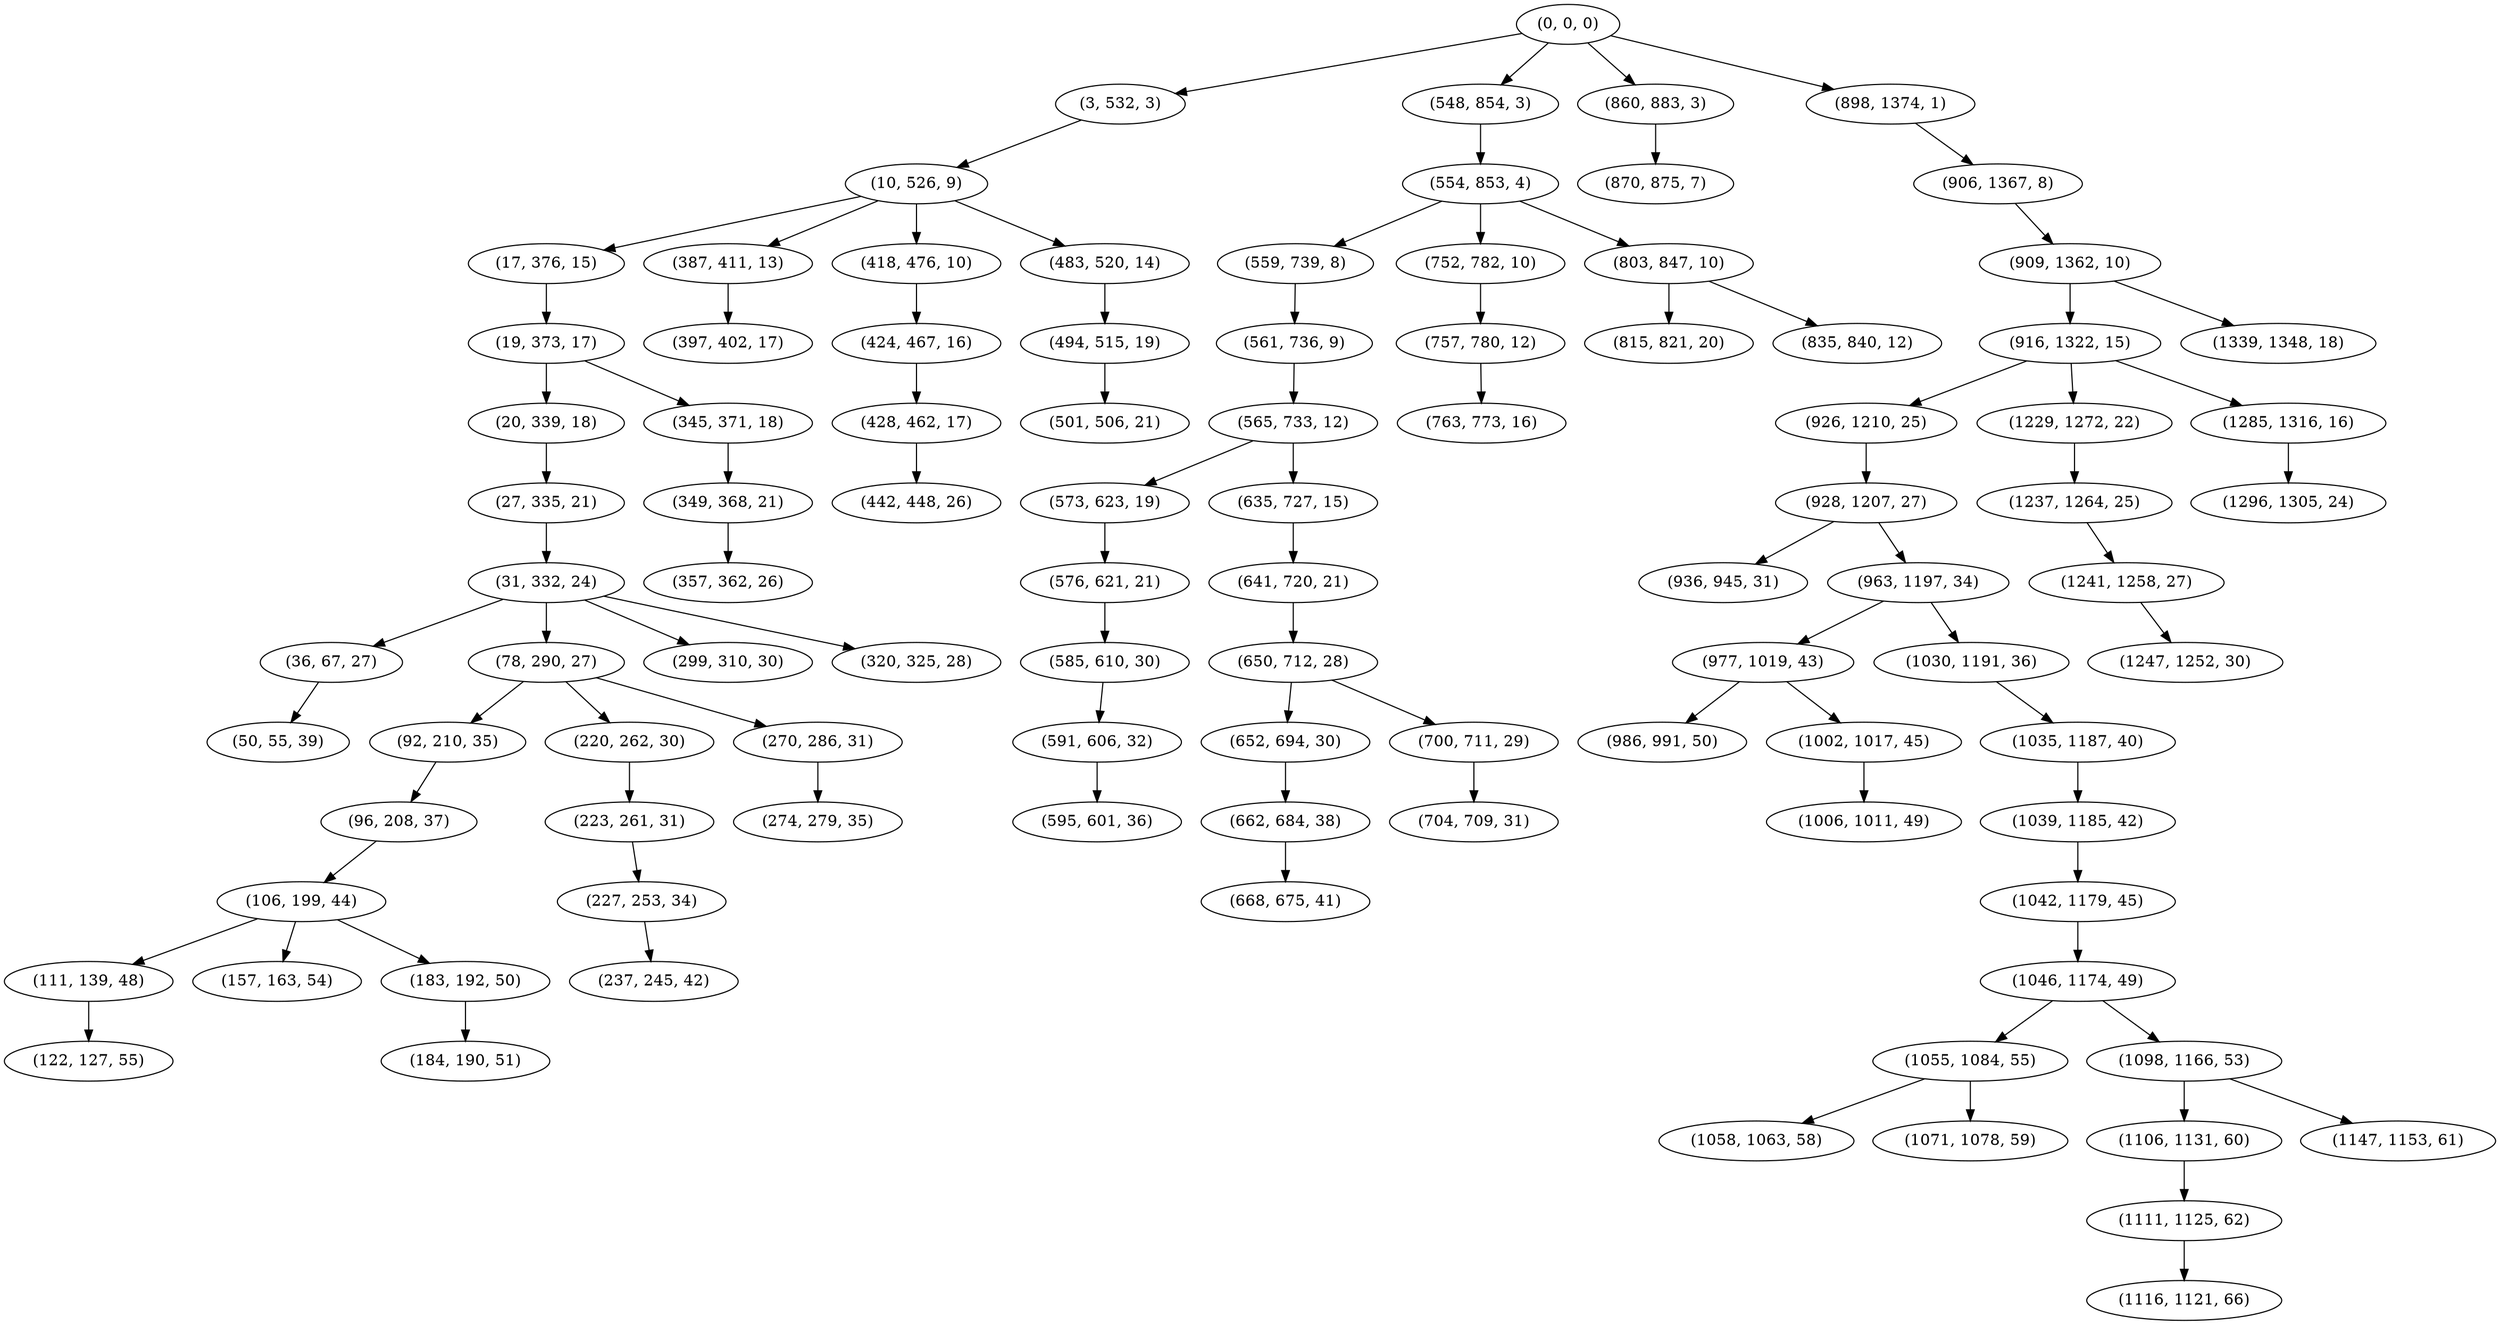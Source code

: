 digraph tree {
    "(0, 0, 0)";
    "(3, 532, 3)";
    "(10, 526, 9)";
    "(17, 376, 15)";
    "(19, 373, 17)";
    "(20, 339, 18)";
    "(27, 335, 21)";
    "(31, 332, 24)";
    "(36, 67, 27)";
    "(50, 55, 39)";
    "(78, 290, 27)";
    "(92, 210, 35)";
    "(96, 208, 37)";
    "(106, 199, 44)";
    "(111, 139, 48)";
    "(122, 127, 55)";
    "(157, 163, 54)";
    "(183, 192, 50)";
    "(184, 190, 51)";
    "(220, 262, 30)";
    "(223, 261, 31)";
    "(227, 253, 34)";
    "(237, 245, 42)";
    "(270, 286, 31)";
    "(274, 279, 35)";
    "(299, 310, 30)";
    "(320, 325, 28)";
    "(345, 371, 18)";
    "(349, 368, 21)";
    "(357, 362, 26)";
    "(387, 411, 13)";
    "(397, 402, 17)";
    "(418, 476, 10)";
    "(424, 467, 16)";
    "(428, 462, 17)";
    "(442, 448, 26)";
    "(483, 520, 14)";
    "(494, 515, 19)";
    "(501, 506, 21)";
    "(548, 854, 3)";
    "(554, 853, 4)";
    "(559, 739, 8)";
    "(561, 736, 9)";
    "(565, 733, 12)";
    "(573, 623, 19)";
    "(576, 621, 21)";
    "(585, 610, 30)";
    "(591, 606, 32)";
    "(595, 601, 36)";
    "(635, 727, 15)";
    "(641, 720, 21)";
    "(650, 712, 28)";
    "(652, 694, 30)";
    "(662, 684, 38)";
    "(668, 675, 41)";
    "(700, 711, 29)";
    "(704, 709, 31)";
    "(752, 782, 10)";
    "(757, 780, 12)";
    "(763, 773, 16)";
    "(803, 847, 10)";
    "(815, 821, 20)";
    "(835, 840, 12)";
    "(860, 883, 3)";
    "(870, 875, 7)";
    "(898, 1374, 1)";
    "(906, 1367, 8)";
    "(909, 1362, 10)";
    "(916, 1322, 15)";
    "(926, 1210, 25)";
    "(928, 1207, 27)";
    "(936, 945, 31)";
    "(963, 1197, 34)";
    "(977, 1019, 43)";
    "(986, 991, 50)";
    "(1002, 1017, 45)";
    "(1006, 1011, 49)";
    "(1030, 1191, 36)";
    "(1035, 1187, 40)";
    "(1039, 1185, 42)";
    "(1042, 1179, 45)";
    "(1046, 1174, 49)";
    "(1055, 1084, 55)";
    "(1058, 1063, 58)";
    "(1071, 1078, 59)";
    "(1098, 1166, 53)";
    "(1106, 1131, 60)";
    "(1111, 1125, 62)";
    "(1116, 1121, 66)";
    "(1147, 1153, 61)";
    "(1229, 1272, 22)";
    "(1237, 1264, 25)";
    "(1241, 1258, 27)";
    "(1247, 1252, 30)";
    "(1285, 1316, 16)";
    "(1296, 1305, 24)";
    "(1339, 1348, 18)";
    "(0, 0, 0)" -> "(3, 532, 3)";
    "(0, 0, 0)" -> "(548, 854, 3)";
    "(0, 0, 0)" -> "(860, 883, 3)";
    "(0, 0, 0)" -> "(898, 1374, 1)";
    "(3, 532, 3)" -> "(10, 526, 9)";
    "(10, 526, 9)" -> "(17, 376, 15)";
    "(10, 526, 9)" -> "(387, 411, 13)";
    "(10, 526, 9)" -> "(418, 476, 10)";
    "(10, 526, 9)" -> "(483, 520, 14)";
    "(17, 376, 15)" -> "(19, 373, 17)";
    "(19, 373, 17)" -> "(20, 339, 18)";
    "(19, 373, 17)" -> "(345, 371, 18)";
    "(20, 339, 18)" -> "(27, 335, 21)";
    "(27, 335, 21)" -> "(31, 332, 24)";
    "(31, 332, 24)" -> "(36, 67, 27)";
    "(31, 332, 24)" -> "(78, 290, 27)";
    "(31, 332, 24)" -> "(299, 310, 30)";
    "(31, 332, 24)" -> "(320, 325, 28)";
    "(36, 67, 27)" -> "(50, 55, 39)";
    "(78, 290, 27)" -> "(92, 210, 35)";
    "(78, 290, 27)" -> "(220, 262, 30)";
    "(78, 290, 27)" -> "(270, 286, 31)";
    "(92, 210, 35)" -> "(96, 208, 37)";
    "(96, 208, 37)" -> "(106, 199, 44)";
    "(106, 199, 44)" -> "(111, 139, 48)";
    "(106, 199, 44)" -> "(157, 163, 54)";
    "(106, 199, 44)" -> "(183, 192, 50)";
    "(111, 139, 48)" -> "(122, 127, 55)";
    "(183, 192, 50)" -> "(184, 190, 51)";
    "(220, 262, 30)" -> "(223, 261, 31)";
    "(223, 261, 31)" -> "(227, 253, 34)";
    "(227, 253, 34)" -> "(237, 245, 42)";
    "(270, 286, 31)" -> "(274, 279, 35)";
    "(345, 371, 18)" -> "(349, 368, 21)";
    "(349, 368, 21)" -> "(357, 362, 26)";
    "(387, 411, 13)" -> "(397, 402, 17)";
    "(418, 476, 10)" -> "(424, 467, 16)";
    "(424, 467, 16)" -> "(428, 462, 17)";
    "(428, 462, 17)" -> "(442, 448, 26)";
    "(483, 520, 14)" -> "(494, 515, 19)";
    "(494, 515, 19)" -> "(501, 506, 21)";
    "(548, 854, 3)" -> "(554, 853, 4)";
    "(554, 853, 4)" -> "(559, 739, 8)";
    "(554, 853, 4)" -> "(752, 782, 10)";
    "(554, 853, 4)" -> "(803, 847, 10)";
    "(559, 739, 8)" -> "(561, 736, 9)";
    "(561, 736, 9)" -> "(565, 733, 12)";
    "(565, 733, 12)" -> "(573, 623, 19)";
    "(565, 733, 12)" -> "(635, 727, 15)";
    "(573, 623, 19)" -> "(576, 621, 21)";
    "(576, 621, 21)" -> "(585, 610, 30)";
    "(585, 610, 30)" -> "(591, 606, 32)";
    "(591, 606, 32)" -> "(595, 601, 36)";
    "(635, 727, 15)" -> "(641, 720, 21)";
    "(641, 720, 21)" -> "(650, 712, 28)";
    "(650, 712, 28)" -> "(652, 694, 30)";
    "(650, 712, 28)" -> "(700, 711, 29)";
    "(652, 694, 30)" -> "(662, 684, 38)";
    "(662, 684, 38)" -> "(668, 675, 41)";
    "(700, 711, 29)" -> "(704, 709, 31)";
    "(752, 782, 10)" -> "(757, 780, 12)";
    "(757, 780, 12)" -> "(763, 773, 16)";
    "(803, 847, 10)" -> "(815, 821, 20)";
    "(803, 847, 10)" -> "(835, 840, 12)";
    "(860, 883, 3)" -> "(870, 875, 7)";
    "(898, 1374, 1)" -> "(906, 1367, 8)";
    "(906, 1367, 8)" -> "(909, 1362, 10)";
    "(909, 1362, 10)" -> "(916, 1322, 15)";
    "(909, 1362, 10)" -> "(1339, 1348, 18)";
    "(916, 1322, 15)" -> "(926, 1210, 25)";
    "(916, 1322, 15)" -> "(1229, 1272, 22)";
    "(916, 1322, 15)" -> "(1285, 1316, 16)";
    "(926, 1210, 25)" -> "(928, 1207, 27)";
    "(928, 1207, 27)" -> "(936, 945, 31)";
    "(928, 1207, 27)" -> "(963, 1197, 34)";
    "(963, 1197, 34)" -> "(977, 1019, 43)";
    "(963, 1197, 34)" -> "(1030, 1191, 36)";
    "(977, 1019, 43)" -> "(986, 991, 50)";
    "(977, 1019, 43)" -> "(1002, 1017, 45)";
    "(1002, 1017, 45)" -> "(1006, 1011, 49)";
    "(1030, 1191, 36)" -> "(1035, 1187, 40)";
    "(1035, 1187, 40)" -> "(1039, 1185, 42)";
    "(1039, 1185, 42)" -> "(1042, 1179, 45)";
    "(1042, 1179, 45)" -> "(1046, 1174, 49)";
    "(1046, 1174, 49)" -> "(1055, 1084, 55)";
    "(1046, 1174, 49)" -> "(1098, 1166, 53)";
    "(1055, 1084, 55)" -> "(1058, 1063, 58)";
    "(1055, 1084, 55)" -> "(1071, 1078, 59)";
    "(1098, 1166, 53)" -> "(1106, 1131, 60)";
    "(1098, 1166, 53)" -> "(1147, 1153, 61)";
    "(1106, 1131, 60)" -> "(1111, 1125, 62)";
    "(1111, 1125, 62)" -> "(1116, 1121, 66)";
    "(1229, 1272, 22)" -> "(1237, 1264, 25)";
    "(1237, 1264, 25)" -> "(1241, 1258, 27)";
    "(1241, 1258, 27)" -> "(1247, 1252, 30)";
    "(1285, 1316, 16)" -> "(1296, 1305, 24)";
}
